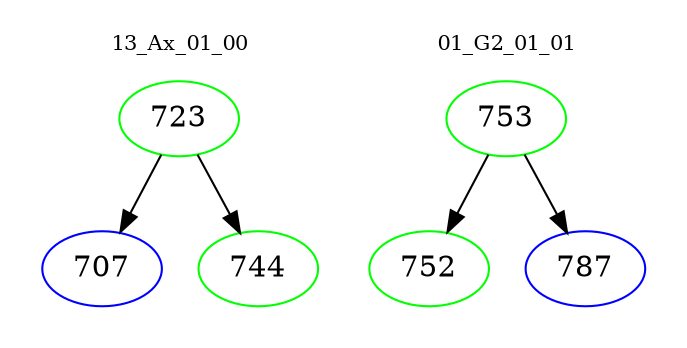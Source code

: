 digraph{
subgraph cluster_0 {
color = white
label = "13_Ax_01_00";
fontsize=10;
T0_723 [label="723", color="green"]
T0_723 -> T0_707 [color="black"]
T0_707 [label="707", color="blue"]
T0_723 -> T0_744 [color="black"]
T0_744 [label="744", color="green"]
}
subgraph cluster_1 {
color = white
label = "01_G2_01_01";
fontsize=10;
T1_753 [label="753", color="green"]
T1_753 -> T1_752 [color="black"]
T1_752 [label="752", color="green"]
T1_753 -> T1_787 [color="black"]
T1_787 [label="787", color="blue"]
}
}
